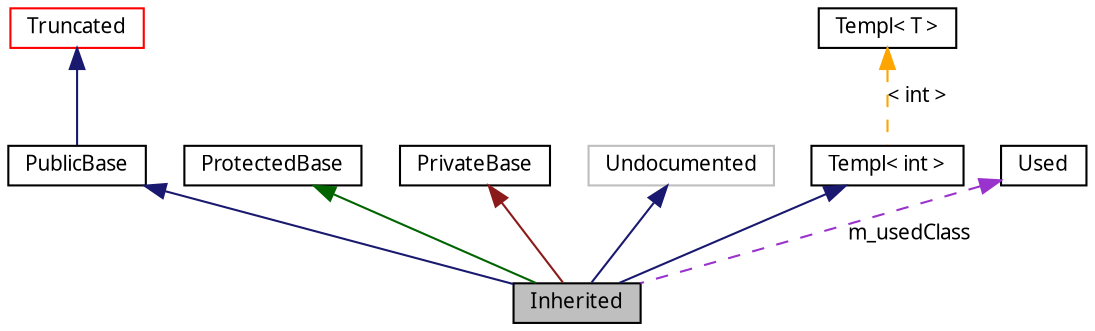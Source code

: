 digraph "Graph Legend"
{
  bgcolor="transparent";
  edge [fontname="Helvetica#FreeSans",fontsize="10",labelfontname="Helvetica#FreeSans",labelfontsize="10"];
  node [fontname="Helvetica#FreeSans",fontsize="10",shape=record];
  Node9 [shape="box",label="Inherited",fontsize="10",height=0.2,width=0.4,fontname="Helvetica#FreeSans",fillcolor="grey75",style="filled" fontcolor="black"];
  Node10 -> Node9 [dir="back",color="midnightblue",fontsize="10",style="solid",fontname="Helvetica#FreeSans"];
  Node10 [shape="box",label="PublicBase",fontsize="10",height=0.2,width=0.4,fontname="Helvetica#FreeSans",color="black",URL="$classPublicBase.html"];
  Node11 -> Node10 [dir="back",color="midnightblue",fontsize="10",style="solid",fontname="Helvetica#FreeSans"];
  Node11 [shape="box",label="Truncated",fontsize="10",height=0.2,width=0.4,fontname="Helvetica#FreeSans",color="red",URL="$classTruncated.html"];
  Node13 -> Node9 [dir="back",color="darkgreen",fontsize="10",style="solid",fontname="Helvetica#FreeSans"];
  Node13 [shape="box",label="ProtectedBase",fontsize="10",height=0.2,width=0.4,fontname="Helvetica#FreeSans",color="black",URL="$classProtectedBase.html"];
  Node14 -> Node9 [dir="back",color="firebrick4",fontsize="10",style="solid",fontname="Helvetica#FreeSans"];
  Node14 [shape="box",label="PrivateBase",fontsize="10",height=0.2,width=0.4,fontname="Helvetica#FreeSans",color="black",URL="$classPrivateBase.html"];
  Node15 -> Node9 [dir="back",color="midnightblue",fontsize="10",style="solid",fontname="Helvetica#FreeSans"];
  Node15 [shape="box",label="Undocumented",fontsize="10",height=0.2,width=0.4,fontname="Helvetica#FreeSans",color="grey75"];
  Node16 -> Node9 [dir="back",color="midnightblue",fontsize="10",style="solid",fontname="Helvetica#FreeSans"];
  Node16 [shape="box",label="Templ< int >",fontsize="10",height=0.2,width=0.4,fontname="Helvetica#FreeSans",color="black",URL="$classTempl.html"];
  Node17 -> Node16 [dir="back",color="orange",fontsize="10",style="dashed",label="< int >",fontname="Helvetica#FreeSans"];
  Node17 [shape="box",label="Templ< T >",fontsize="10",height=0.2,width=0.4,fontname="Helvetica#FreeSans",color="black",URL="$classTempl.html"];
  Node18 -> Node9 [dir="back",color="darkorchid3",fontsize="10",style="dashed",label="m_usedClass",fontname="Helvetica#FreeSans"];
  Node18 [shape="box",label="Used",fontsize="10",height=0.2,width=0.4,fontname="Helvetica#FreeSans",color="black",URL="$classUsed.html"];
}
